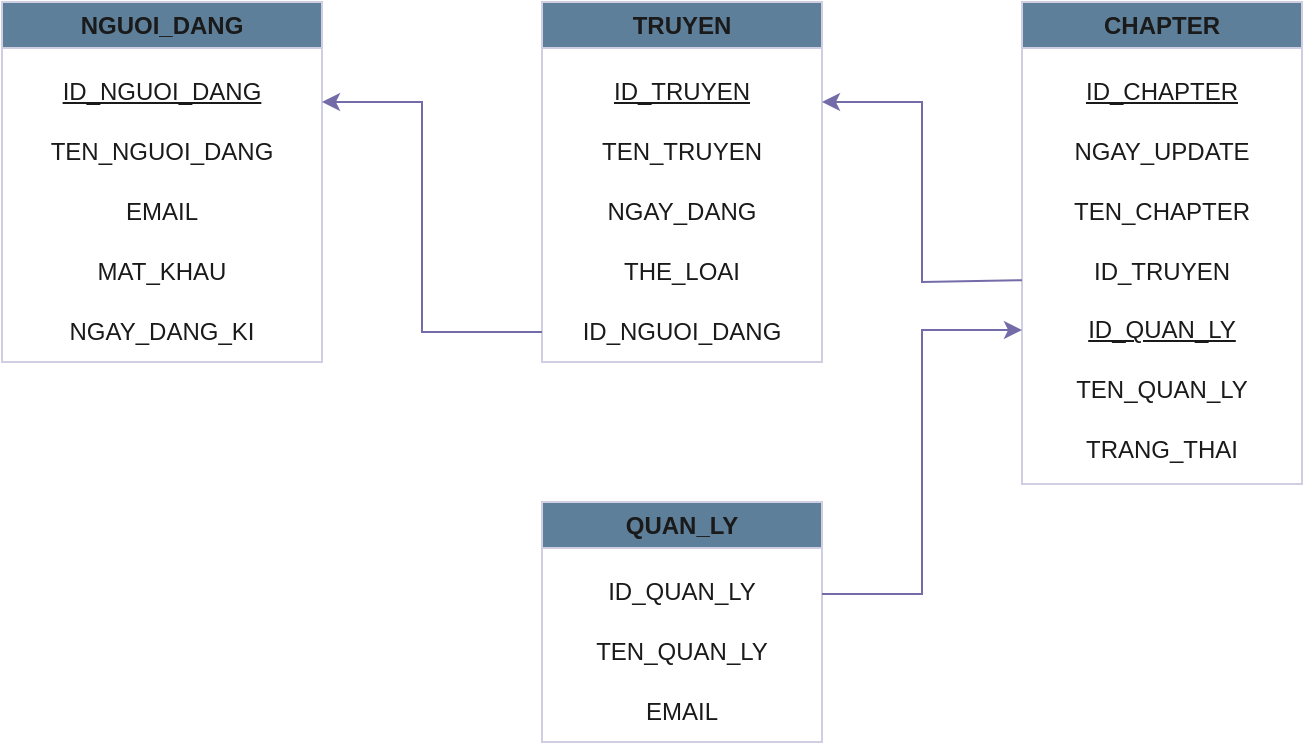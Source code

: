 <mxfile version="26.2.13">
  <diagram name="Page-1" id="RjZ4Prxl7FdGrBk4clQj">
    <mxGraphModel dx="863" dy="515" grid="0" gridSize="10" guides="1" tooltips="1" connect="1" arrows="1" fold="1" page="1" pageScale="1" pageWidth="850" pageHeight="1100" background="light-dark(#FFFFFF,#FFFFFF)" math="0" shadow="0">
      <root>
        <mxCell id="0" />
        <mxCell id="1" parent="0" />
        <mxCell id="LhS7VMMKGw6rGxjzMtjc-1" value="NGUOI_DANG" style="swimlane;whiteSpace=wrap;html=1;labelBackgroundColor=none;fillColor=#5D7F99;strokeColor=#D0CEE2;fontColor=#1A1A1A;" vertex="1" parent="1">
          <mxGeometry x="70" y="70" width="160" height="180" as="geometry" />
        </mxCell>
        <mxCell id="LhS7VMMKGw6rGxjzMtjc-2" value="&lt;u&gt;ID_NGUOI_DANG&lt;/u&gt;" style="text;html=1;align=center;verticalAlign=middle;whiteSpace=wrap;rounded=0;labelBackgroundColor=none;fontColor=light-dark(#1A1A1A,#000000);" vertex="1" parent="LhS7VMMKGw6rGxjzMtjc-1">
          <mxGeometry y="30" width="160" height="30" as="geometry" />
        </mxCell>
        <mxCell id="LhS7VMMKGw6rGxjzMtjc-3" value="TEN_NGUOI_DANG" style="text;html=1;align=center;verticalAlign=middle;whiteSpace=wrap;rounded=0;labelBackgroundColor=none;fontColor=light-dark(#1A1A1A,#000000);" vertex="1" parent="LhS7VMMKGw6rGxjzMtjc-1">
          <mxGeometry y="60" width="160" height="30" as="geometry" />
        </mxCell>
        <mxCell id="LhS7VMMKGw6rGxjzMtjc-4" value="EMAIL" style="text;html=1;align=center;verticalAlign=middle;whiteSpace=wrap;rounded=0;labelBackgroundColor=none;fontColor=light-dark(#1A1A1A,#000000);" vertex="1" parent="LhS7VMMKGw6rGxjzMtjc-1">
          <mxGeometry y="90" width="160" height="30" as="geometry" />
        </mxCell>
        <mxCell id="LhS7VMMKGw6rGxjzMtjc-5" value="MAT_KHAU" style="text;html=1;align=center;verticalAlign=middle;whiteSpace=wrap;rounded=0;labelBackgroundColor=none;fontColor=light-dark(#1A1A1A,#000000);" vertex="1" parent="LhS7VMMKGw6rGxjzMtjc-1">
          <mxGeometry y="120" width="160" height="30" as="geometry" />
        </mxCell>
        <mxCell id="LhS7VMMKGw6rGxjzMtjc-6" value="NGAY_DANG_KI" style="text;html=1;align=center;verticalAlign=middle;whiteSpace=wrap;rounded=0;labelBackgroundColor=none;fontColor=light-dark(#1A1A1A,#000000);" vertex="1" parent="LhS7VMMKGw6rGxjzMtjc-1">
          <mxGeometry y="150" width="160" height="30" as="geometry" />
        </mxCell>
        <mxCell id="LhS7VMMKGw6rGxjzMtjc-8" value="TRUYEN" style="swimlane;whiteSpace=wrap;html=1;labelBackgroundColor=none;fillColor=#5D7F99;strokeColor=#D0CEE2;fontColor=#1A1A1A;" vertex="1" parent="1">
          <mxGeometry x="340" y="70" width="140" height="180" as="geometry" />
        </mxCell>
        <mxCell id="LhS7VMMKGw6rGxjzMtjc-9" value="&lt;u&gt;ID_TRUYEN&lt;/u&gt;" style="text;html=1;align=center;verticalAlign=middle;whiteSpace=wrap;rounded=0;labelBackgroundColor=none;fontColor=light-dark(#1A1A1A,#000000);" vertex="1" parent="LhS7VMMKGw6rGxjzMtjc-8">
          <mxGeometry y="30" width="140" height="30" as="geometry" />
        </mxCell>
        <mxCell id="LhS7VMMKGw6rGxjzMtjc-11" value="TEN_TRUYEN" style="text;html=1;align=center;verticalAlign=middle;whiteSpace=wrap;rounded=0;labelBackgroundColor=none;fontColor=light-dark(#1A1A1A,#000000);" vertex="1" parent="LhS7VMMKGw6rGxjzMtjc-8">
          <mxGeometry y="60" width="140" height="30" as="geometry" />
        </mxCell>
        <mxCell id="LhS7VMMKGw6rGxjzMtjc-12" value="NGAY_DANG" style="text;html=1;align=center;verticalAlign=middle;whiteSpace=wrap;rounded=0;labelBackgroundColor=none;fontColor=light-dark(#1A1A1A,#000000);" vertex="1" parent="LhS7VMMKGw6rGxjzMtjc-8">
          <mxGeometry y="90" width="140" height="30" as="geometry" />
        </mxCell>
        <mxCell id="LhS7VMMKGw6rGxjzMtjc-13" value="THE_LOAI" style="text;html=1;align=center;verticalAlign=middle;whiteSpace=wrap;rounded=0;labelBackgroundColor=none;fontColor=light-dark(#1A1A1A,#000000);" vertex="1" parent="LhS7VMMKGw6rGxjzMtjc-8">
          <mxGeometry y="120" width="140" height="30" as="geometry" />
        </mxCell>
        <mxCell id="LhS7VMMKGw6rGxjzMtjc-14" value="ID_NGUOI_DANG" style="text;html=1;align=center;verticalAlign=middle;whiteSpace=wrap;rounded=0;labelBackgroundColor=none;fontColor=light-dark(#1A1A1A,#000000);" vertex="1" parent="LhS7VMMKGw6rGxjzMtjc-8">
          <mxGeometry y="150" width="140" height="30" as="geometry" />
        </mxCell>
        <mxCell id="LhS7VMMKGw6rGxjzMtjc-16" value="" style="endArrow=classic;html=1;rounded=0;entryX=0;entryY=0.5;entryDx=0;entryDy=0;labelBackgroundColor=none;strokeColor=light-dark(#736CA8,#000000);fontColor=default;exitX=0;exitY=0.5;exitDx=0;exitDy=0;" edge="1" parent="LhS7VMMKGw6rGxjzMtjc-8" source="LhS7VMMKGw6rGxjzMtjc-14">
          <mxGeometry width="50" height="50" relative="1" as="geometry">
            <mxPoint x="-60" y="240" as="sourcePoint" />
            <mxPoint x="-110" y="50" as="targetPoint" />
            <Array as="points">
              <mxPoint x="-60" y="165" />
              <mxPoint x="-60" y="50" />
            </Array>
          </mxGeometry>
        </mxCell>
        <mxCell id="LhS7VMMKGw6rGxjzMtjc-17" value="CHAPTER" style="swimlane;whiteSpace=wrap;html=1;labelBackgroundColor=none;fillColor=#5D7F99;strokeColor=#D0CEE2;fontColor=#1A1A1A;" vertex="1" parent="1">
          <mxGeometry x="580" y="70" width="140" height="241" as="geometry" />
        </mxCell>
        <mxCell id="LhS7VMMKGw6rGxjzMtjc-18" value="ID_CHAPTER" style="text;html=1;align=center;verticalAlign=middle;whiteSpace=wrap;rounded=0;fontStyle=4;labelBackgroundColor=none;fontColor=light-dark(#1A1A1A,#000000);" vertex="1" parent="LhS7VMMKGw6rGxjzMtjc-17">
          <mxGeometry y="30" width="140" height="30" as="geometry" />
        </mxCell>
        <mxCell id="LhS7VMMKGw6rGxjzMtjc-19" value="NGAY_UPDATE" style="text;html=1;align=center;verticalAlign=middle;whiteSpace=wrap;rounded=0;labelBackgroundColor=none;fontColor=light-dark(#1A1A1A,#000000);" vertex="1" parent="LhS7VMMKGw6rGxjzMtjc-17">
          <mxGeometry y="60" width="140" height="30" as="geometry" />
        </mxCell>
        <mxCell id="LhS7VMMKGw6rGxjzMtjc-20" value="TEN_CHAPTER" style="text;html=1;align=center;verticalAlign=middle;whiteSpace=wrap;rounded=0;labelBackgroundColor=none;fontColor=light-dark(#1A1A1A,#000000);" vertex="1" parent="LhS7VMMKGw6rGxjzMtjc-17">
          <mxGeometry y="90" width="140" height="30" as="geometry" />
        </mxCell>
        <mxCell id="LhS7VMMKGw6rGxjzMtjc-21" value="ID_TRUYEN" style="text;html=1;align=center;verticalAlign=middle;whiteSpace=wrap;rounded=0;labelBackgroundColor=none;fontColor=light-dark(#1A1A1A,#000000);" vertex="1" parent="LhS7VMMKGw6rGxjzMtjc-17">
          <mxGeometry y="120" width="140" height="29" as="geometry" />
        </mxCell>
        <mxCell id="LhS7VMMKGw6rGxjzMtjc-23" value="" style="endArrow=classic;html=1;rounded=0;entryX=0;entryY=0.658;entryDx=0;entryDy=0;entryPerimeter=0;labelBackgroundColor=none;strokeColor=light-dark(#736CA8,#000000);fontColor=default;exitX=0;exitY=0.658;exitDx=0;exitDy=0;exitPerimeter=0;" edge="1" parent="LhS7VMMKGw6rGxjzMtjc-17" source="LhS7VMMKGw6rGxjzMtjc-21">
          <mxGeometry width="50" height="50" relative="1" as="geometry">
            <mxPoint x="-50" as="sourcePoint" />
            <mxPoint x="-100" y="50" as="targetPoint" />
            <Array as="points">
              <mxPoint x="-50" y="140" />
              <mxPoint x="-50" y="50" />
            </Array>
          </mxGeometry>
        </mxCell>
        <mxCell id="LhS7VMMKGw6rGxjzMtjc-25" value="ID_QUAN_LY" style="text;html=1;align=center;verticalAlign=middle;whiteSpace=wrap;rounded=0;fontStyle=4;labelBackgroundColor=none;fontColor=light-dark(#1A1A1A,#000000);" vertex="1" parent="LhS7VMMKGw6rGxjzMtjc-17">
          <mxGeometry y="149" width="140" height="30" as="geometry" />
        </mxCell>
        <mxCell id="LhS7VMMKGw6rGxjzMtjc-26" value="TEN_QUAN_LY" style="text;html=1;align=center;verticalAlign=middle;whiteSpace=wrap;rounded=0;labelBackgroundColor=none;fontColor=light-dark(#1A1A1A,#000000);" vertex="1" parent="LhS7VMMKGw6rGxjzMtjc-17">
          <mxGeometry y="179" width="140" height="30" as="geometry" />
        </mxCell>
        <mxCell id="LhS7VMMKGw6rGxjzMtjc-28" value="TRANG_THAI" style="text;html=1;align=center;verticalAlign=middle;whiteSpace=wrap;rounded=0;labelBackgroundColor=none;fontColor=light-dark(#1A1A1A,#000000);" vertex="1" parent="LhS7VMMKGw6rGxjzMtjc-17">
          <mxGeometry y="209" width="140" height="30" as="geometry" />
        </mxCell>
        <mxCell id="LhS7VMMKGw6rGxjzMtjc-31" value="QUAN_LY" style="swimlane;whiteSpace=wrap;html=1;labelBackgroundColor=none;fillColor=#5D7F99;strokeColor=#D0CEE2;fontColor=#1A1A1A;" vertex="1" parent="1">
          <mxGeometry x="340" y="320" width="140" height="120" as="geometry" />
        </mxCell>
        <mxCell id="LhS7VMMKGw6rGxjzMtjc-32" value="ID_QUAN_LY" style="text;html=1;align=center;verticalAlign=middle;whiteSpace=wrap;rounded=0;labelBackgroundColor=none;fontColor=light-dark(#1A1A1A,#000000);" vertex="1" parent="LhS7VMMKGw6rGxjzMtjc-31">
          <mxGeometry y="30" width="140" height="30" as="geometry" />
        </mxCell>
        <mxCell id="LhS7VMMKGw6rGxjzMtjc-33" value="TEN_QUAN_LY" style="text;html=1;align=center;verticalAlign=middle;whiteSpace=wrap;rounded=0;labelBackgroundColor=none;fontColor=light-dark(#1A1A1A,#000000);" vertex="1" parent="LhS7VMMKGw6rGxjzMtjc-31">
          <mxGeometry y="60" width="140" height="30" as="geometry" />
        </mxCell>
        <mxCell id="LhS7VMMKGw6rGxjzMtjc-34" value="EMAIL" style="text;html=1;align=center;verticalAlign=middle;whiteSpace=wrap;rounded=0;labelBackgroundColor=none;fontColor=light-dark(#1A1A1A,#000000);" vertex="1" parent="LhS7VMMKGw6rGxjzMtjc-31">
          <mxGeometry y="90" width="140" height="30" as="geometry" />
        </mxCell>
        <mxCell id="LhS7VMMKGw6rGxjzMtjc-37" value="" style="endArrow=classic;html=1;rounded=0;strokeColor=light-dark(#736CA8,#000000);fontColor=#1A1A1A;entryX=0;entryY=0.5;entryDx=0;entryDy=0;" edge="1" parent="1" target="LhS7VMMKGw6rGxjzMtjc-25">
          <mxGeometry width="50" height="50" relative="1" as="geometry">
            <mxPoint x="480" y="366" as="sourcePoint" />
            <mxPoint x="530" y="316" as="targetPoint" />
            <Array as="points">
              <mxPoint x="530" y="366" />
              <mxPoint x="530" y="234" />
            </Array>
          </mxGeometry>
        </mxCell>
      </root>
    </mxGraphModel>
  </diagram>
</mxfile>
